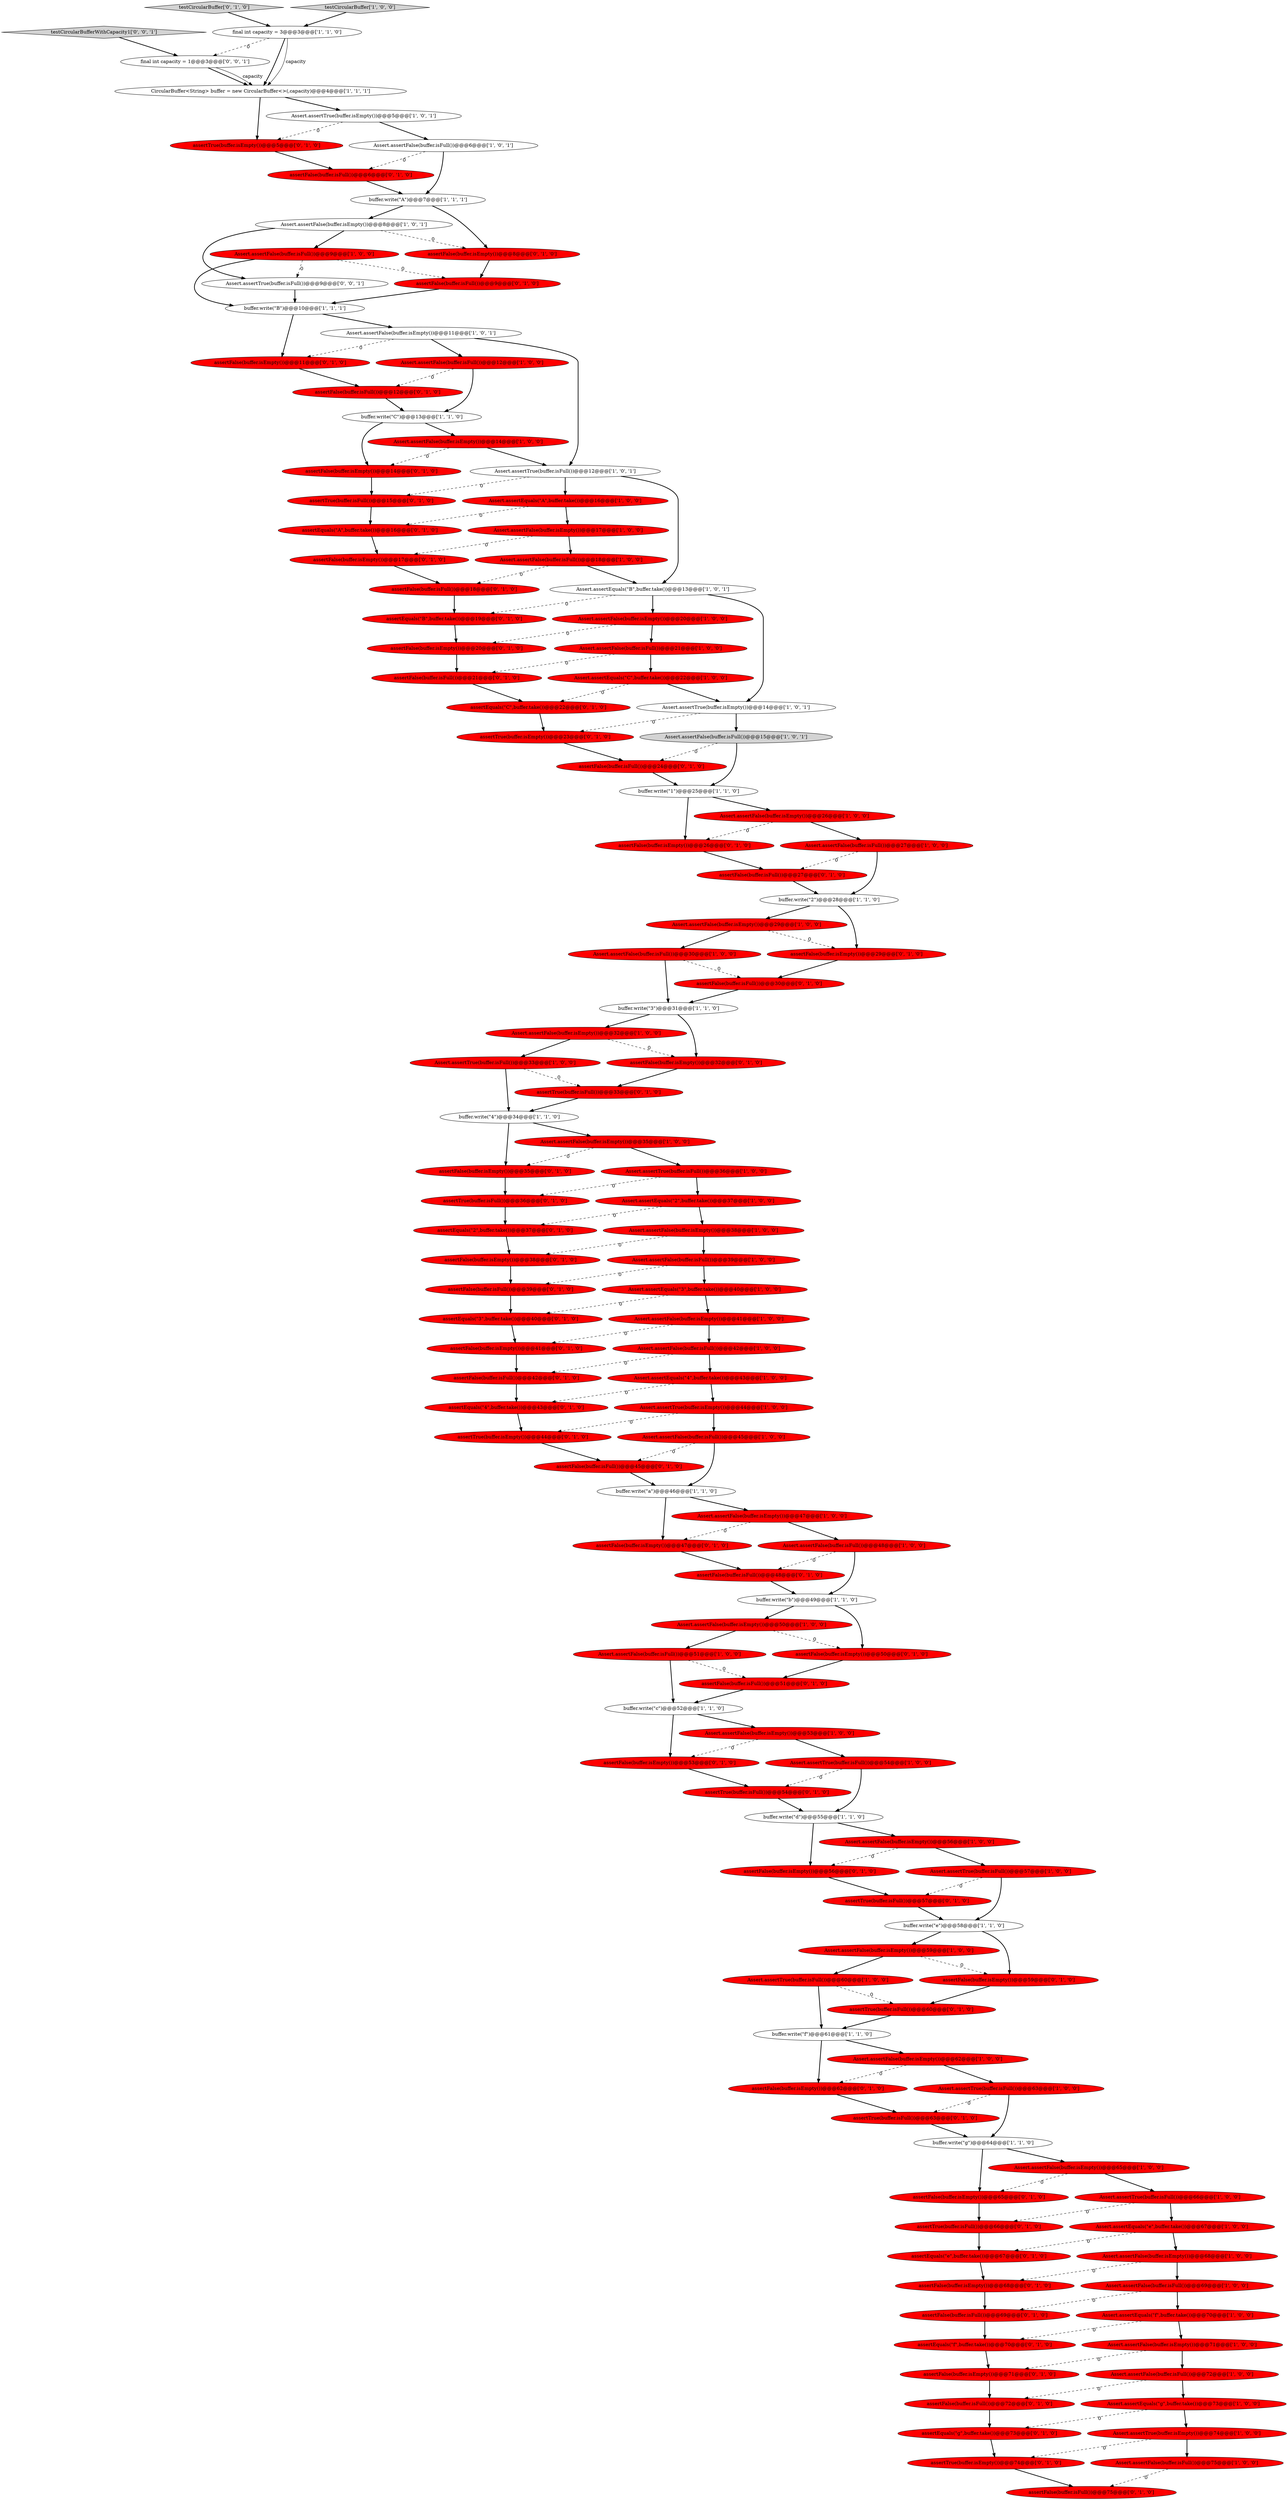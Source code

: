 digraph {
87 [style = filled, label = "assertFalse(buffer.isEmpty())@@@65@@@['0', '1', '0']", fillcolor = red, shape = ellipse image = "AAA1AAABBB2BBB"];
29 [style = filled, label = "Assert.assertFalse(buffer.isEmpty())@@@50@@@['1', '0', '0']", fillcolor = red, shape = ellipse image = "AAA1AAABBB1BBB"];
92 [style = filled, label = "assertFalse(buffer.isEmpty())@@@20@@@['0', '1', '0']", fillcolor = red, shape = ellipse image = "AAA1AAABBB2BBB"];
72 [style = filled, label = "Assert.assertFalse(buffer.isEmpty())@@@8@@@['1', '0', '1']", fillcolor = white, shape = ellipse image = "AAA0AAABBB1BBB"];
66 [style = filled, label = "Assert.assertTrue(buffer.isEmpty())@@@44@@@['1', '0', '0']", fillcolor = red, shape = ellipse image = "AAA1AAABBB1BBB"];
81 [style = filled, label = "assertEquals(\"A\",buffer.take())@@@16@@@['0', '1', '0']", fillcolor = red, shape = ellipse image = "AAA1AAABBB2BBB"];
117 [style = filled, label = "testCircularBuffer['0', '1', '0']", fillcolor = lightgray, shape = diamond image = "AAA0AAABBB2BBB"];
126 [style = filled, label = "assertFalse(buffer.isEmpty())@@@53@@@['0', '1', '0']", fillcolor = red, shape = ellipse image = "AAA1AAABBB2BBB"];
133 [style = filled, label = "testCircularBufferWithCapacity1['0', '0', '1']", fillcolor = lightgray, shape = diamond image = "AAA0AAABBB3BBB"];
106 [style = filled, label = "assertFalse(buffer.isEmpty())@@@35@@@['0', '1', '0']", fillcolor = red, shape = ellipse image = "AAA1AAABBB2BBB"];
93 [style = filled, label = "assertTrue(buffer.isEmpty())@@@23@@@['0', '1', '0']", fillcolor = red, shape = ellipse image = "AAA1AAABBB2BBB"];
125 [style = filled, label = "assertFalse(buffer.isEmpty())@@@26@@@['0', '1', '0']", fillcolor = red, shape = ellipse image = "AAA1AAABBB2BBB"];
0 [style = filled, label = "Assert.assertEquals(\"4\",buffer.take())@@@43@@@['1', '0', '0']", fillcolor = red, shape = ellipse image = "AAA1AAABBB1BBB"];
20 [style = filled, label = "Assert.assertTrue(buffer.isEmpty())@@@14@@@['1', '0', '1']", fillcolor = white, shape = ellipse image = "AAA0AAABBB1BBB"];
38 [style = filled, label = "Assert.assertFalse(buffer.isEmpty())@@@29@@@['1', '0', '0']", fillcolor = red, shape = ellipse image = "AAA1AAABBB1BBB"];
112 [style = filled, label = "assertFalse(buffer.isEmpty())@@@71@@@['0', '1', '0']", fillcolor = red, shape = ellipse image = "AAA1AAABBB2BBB"];
50 [style = filled, label = "Assert.assertFalse(buffer.isEmpty())@@@71@@@['1', '0', '0']", fillcolor = red, shape = ellipse image = "AAA1AAABBB1BBB"];
63 [style = filled, label = "Assert.assertEquals(\"f\",buffer.take())@@@70@@@['1', '0', '0']", fillcolor = red, shape = ellipse image = "AAA1AAABBB1BBB"];
22 [style = filled, label = "buffer.write(\"4\")@@@34@@@['1', '1', '0']", fillcolor = white, shape = ellipse image = "AAA0AAABBB1BBB"];
46 [style = filled, label = "buffer.write(\"f\")@@@61@@@['1', '1', '0']", fillcolor = white, shape = ellipse image = "AAA0AAABBB1BBB"];
15 [style = filled, label = "Assert.assertFalse(buffer.isFull())@@@9@@@['1', '0', '0']", fillcolor = red, shape = ellipse image = "AAA1AAABBB1BBB"];
36 [style = filled, label = "buffer.write(\"2\")@@@28@@@['1', '1', '0']", fillcolor = white, shape = ellipse image = "AAA0AAABBB1BBB"];
23 [style = filled, label = "Assert.assertFalse(buffer.isEmpty())@@@14@@@['1', '0', '0']", fillcolor = red, shape = ellipse image = "AAA1AAABBB1BBB"];
49 [style = filled, label = "Assert.assertFalse(buffer.isFull())@@@6@@@['1', '0', '1']", fillcolor = white, shape = ellipse image = "AAA0AAABBB1BBB"];
47 [style = filled, label = "Assert.assertFalse(buffer.isEmpty())@@@20@@@['1', '0', '0']", fillcolor = red, shape = ellipse image = "AAA1AAABBB1BBB"];
110 [style = filled, label = "assertTrue(buffer.isFull())@@@66@@@['0', '1', '0']", fillcolor = red, shape = ellipse image = "AAA1AAABBB2BBB"];
45 [style = filled, label = "testCircularBuffer['1', '0', '0']", fillcolor = lightgray, shape = diamond image = "AAA0AAABBB1BBB"];
54 [style = filled, label = "Assert.assertEquals(\"g\",buffer.take())@@@73@@@['1', '0', '0']", fillcolor = red, shape = ellipse image = "AAA1AAABBB1BBB"];
94 [style = filled, label = "assertTrue(buffer.isFull())@@@57@@@['0', '1', '0']", fillcolor = red, shape = ellipse image = "AAA1AAABBB2BBB"];
62 [style = filled, label = "Assert.assertFalse(buffer.isEmpty())@@@41@@@['1', '0', '0']", fillcolor = red, shape = ellipse image = "AAA1AAABBB1BBB"];
19 [style = filled, label = "buffer.write(\"A\")@@@7@@@['1', '1', '1']", fillcolor = white, shape = ellipse image = "AAA0AAABBB1BBB"];
83 [style = filled, label = "assertEquals(\"2\",buffer.take())@@@37@@@['0', '1', '0']", fillcolor = red, shape = ellipse image = "AAA1AAABBB2BBB"];
107 [style = filled, label = "assertTrue(buffer.isFull())@@@54@@@['0', '1', '0']", fillcolor = red, shape = ellipse image = "AAA1AAABBB2BBB"];
101 [style = filled, label = "assertFalse(buffer.isFull())@@@18@@@['0', '1', '0']", fillcolor = red, shape = ellipse image = "AAA1AAABBB2BBB"];
97 [style = filled, label = "assertTrue(buffer.isEmpty())@@@5@@@['0', '1', '0']", fillcolor = red, shape = ellipse image = "AAA1AAABBB2BBB"];
103 [style = filled, label = "assertFalse(buffer.isFull())@@@51@@@['0', '1', '0']", fillcolor = red, shape = ellipse image = "AAA1AAABBB2BBB"];
10 [style = filled, label = "Assert.assertFalse(buffer.isEmpty())@@@32@@@['1', '0', '0']", fillcolor = red, shape = ellipse image = "AAA1AAABBB1BBB"];
65 [style = filled, label = "Assert.assertTrue(buffer.isFull())@@@36@@@['1', '0', '0']", fillcolor = red, shape = ellipse image = "AAA1AAABBB1BBB"];
114 [style = filled, label = "assertFalse(buffer.isEmpty())@@@29@@@['0', '1', '0']", fillcolor = red, shape = ellipse image = "AAA1AAABBB2BBB"];
79 [style = filled, label = "assertEquals(\"f\",buffer.take())@@@70@@@['0', '1', '0']", fillcolor = red, shape = ellipse image = "AAA1AAABBB2BBB"];
64 [style = filled, label = "Assert.assertTrue(buffer.isEmpty())@@@5@@@['1', '0', '1']", fillcolor = white, shape = ellipse image = "AAA0AAABBB1BBB"];
85 [style = filled, label = "assertFalse(buffer.isEmpty())@@@41@@@['0', '1', '0']", fillcolor = red, shape = ellipse image = "AAA1AAABBB2BBB"];
41 [style = filled, label = "Assert.assertEquals(\"3\",buffer.take())@@@40@@@['1', '0', '0']", fillcolor = red, shape = ellipse image = "AAA1AAABBB1BBB"];
124 [style = filled, label = "assertEquals(\"3\",buffer.take())@@@40@@@['0', '1', '0']", fillcolor = red, shape = ellipse image = "AAA1AAABBB2BBB"];
69 [style = filled, label = "Assert.assertFalse(buffer.isFull())@@@72@@@['1', '0', '0']", fillcolor = red, shape = ellipse image = "AAA1AAABBB1BBB"];
16 [style = filled, label = "Assert.assertFalse(buffer.isEmpty())@@@38@@@['1', '0', '0']", fillcolor = red, shape = ellipse image = "AAA1AAABBB1BBB"];
96 [style = filled, label = "assertFalse(buffer.isEmpty())@@@62@@@['0', '1', '0']", fillcolor = red, shape = ellipse image = "AAA1AAABBB2BBB"];
88 [style = filled, label = "assertFalse(buffer.isFull())@@@12@@@['0', '1', '0']", fillcolor = red, shape = ellipse image = "AAA1AAABBB2BBB"];
35 [style = filled, label = "Assert.assertFalse(buffer.isEmpty())@@@65@@@['1', '0', '0']", fillcolor = red, shape = ellipse image = "AAA1AAABBB1BBB"];
89 [style = filled, label = "assertFalse(buffer.isEmpty())@@@68@@@['0', '1', '0']", fillcolor = red, shape = ellipse image = "AAA1AAABBB2BBB"];
91 [style = filled, label = "assertFalse(buffer.isEmpty())@@@17@@@['0', '1', '0']", fillcolor = red, shape = ellipse image = "AAA1AAABBB2BBB"];
73 [style = filled, label = "Assert.assertTrue(buffer.isFull())@@@54@@@['1', '0', '0']", fillcolor = red, shape = ellipse image = "AAA1AAABBB1BBB"];
34 [style = filled, label = "Assert.assertFalse(buffer.isEmpty())@@@26@@@['1', '0', '0']", fillcolor = red, shape = ellipse image = "AAA1AAABBB1BBB"];
68 [style = filled, label = "Assert.assertFalse(buffer.isEmpty())@@@62@@@['1', '0', '0']", fillcolor = red, shape = ellipse image = "AAA1AAABBB1BBB"];
71 [style = filled, label = "Assert.assertFalse(buffer.isFull())@@@21@@@['1', '0', '0']", fillcolor = red, shape = ellipse image = "AAA1AAABBB1BBB"];
53 [style = filled, label = "buffer.write(\"3\")@@@31@@@['1', '1', '0']", fillcolor = white, shape = ellipse image = "AAA0AAABBB1BBB"];
2 [style = filled, label = "buffer.write(\"g\")@@@64@@@['1', '1', '0']", fillcolor = white, shape = ellipse image = "AAA0AAABBB1BBB"];
121 [style = filled, label = "assertFalse(buffer.isFull())@@@45@@@['0', '1', '0']", fillcolor = red, shape = ellipse image = "AAA1AAABBB2BBB"];
18 [style = filled, label = "Assert.assertFalse(buffer.isEmpty())@@@68@@@['1', '0', '0']", fillcolor = red, shape = ellipse image = "AAA1AAABBB1BBB"];
109 [style = filled, label = "assertFalse(buffer.isEmpty())@@@38@@@['0', '1', '0']", fillcolor = red, shape = ellipse image = "AAA1AAABBB2BBB"];
4 [style = filled, label = "Assert.assertTrue(buffer.isFull())@@@66@@@['1', '0', '0']", fillcolor = red, shape = ellipse image = "AAA1AAABBB1BBB"];
11 [style = filled, label = "buffer.write(\"b\")@@@49@@@['1', '1', '0']", fillcolor = white, shape = ellipse image = "AAA0AAABBB1BBB"];
43 [style = filled, label = "Assert.assertFalse(buffer.isFull())@@@42@@@['1', '0', '0']", fillcolor = red, shape = ellipse image = "AAA1AAABBB1BBB"];
86 [style = filled, label = "assertFalse(buffer.isEmpty())@@@8@@@['0', '1', '0']", fillcolor = red, shape = ellipse image = "AAA1AAABBB2BBB"];
60 [style = filled, label = "Assert.assertEquals(\"2\",buffer.take())@@@37@@@['1', '0', '0']", fillcolor = red, shape = ellipse image = "AAA1AAABBB1BBB"];
40 [style = filled, label = "Assert.assertFalse(buffer.isEmpty())@@@53@@@['1', '0', '0']", fillcolor = red, shape = ellipse image = "AAA1AAABBB1BBB"];
120 [style = filled, label = "assertFalse(buffer.isFull())@@@72@@@['0', '1', '0']", fillcolor = red, shape = ellipse image = "AAA1AAABBB2BBB"];
134 [style = filled, label = "final int capacity = 1@@@3@@@['0', '0', '1']", fillcolor = white, shape = ellipse image = "AAA0AAABBB3BBB"];
130 [style = filled, label = "assertFalse(buffer.isEmpty())@@@32@@@['0', '1', '0']", fillcolor = red, shape = ellipse image = "AAA1AAABBB2BBB"];
26 [style = filled, label = "Assert.assertFalse(buffer.isEmpty())@@@11@@@['1', '0', '1']", fillcolor = white, shape = ellipse image = "AAA0AAABBB1BBB"];
48 [style = filled, label = "Assert.assertTrue(buffer.isFull())@@@12@@@['1', '0', '1']", fillcolor = white, shape = ellipse image = "AAA0AAABBB1BBB"];
28 [style = filled, label = "Assert.assertFalse(buffer.isEmpty())@@@59@@@['1', '0', '0']", fillcolor = red, shape = ellipse image = "AAA1AAABBB1BBB"];
8 [style = filled, label = "Assert.assertFalse(buffer.isFull())@@@45@@@['1', '0', '0']", fillcolor = red, shape = ellipse image = "AAA1AAABBB1BBB"];
25 [style = filled, label = "Assert.assertFalse(buffer.isFull())@@@18@@@['1', '0', '0']", fillcolor = red, shape = ellipse image = "AAA1AAABBB1BBB"];
70 [style = filled, label = "Assert.assertFalse(buffer.isFull())@@@48@@@['1', '0', '0']", fillcolor = red, shape = ellipse image = "AAA1AAABBB1BBB"];
128 [style = filled, label = "assertTrue(buffer.isEmpty())@@@44@@@['0', '1', '0']", fillcolor = red, shape = ellipse image = "AAA1AAABBB2BBB"];
9 [style = filled, label = "Assert.assertEquals(\"e\",buffer.take())@@@67@@@['1', '0', '0']", fillcolor = red, shape = ellipse image = "AAA1AAABBB1BBB"];
99 [style = filled, label = "assertTrue(buffer.isFull())@@@36@@@['0', '1', '0']", fillcolor = red, shape = ellipse image = "AAA1AAABBB2BBB"];
56 [style = filled, label = "Assert.assertEquals(\"A\",buffer.take())@@@16@@@['1', '0', '0']", fillcolor = red, shape = ellipse image = "AAA1AAABBB1BBB"];
39 [style = filled, label = "Assert.assertFalse(buffer.isEmpty())@@@35@@@['1', '0', '0']", fillcolor = red, shape = ellipse image = "AAA1AAABBB1BBB"];
5 [style = filled, label = "Assert.assertFalse(buffer.isFull())@@@51@@@['1', '0', '0']", fillcolor = red, shape = ellipse image = "AAA1AAABBB1BBB"];
119 [style = filled, label = "assertEquals(\"e\",buffer.take())@@@67@@@['0', '1', '0']", fillcolor = red, shape = ellipse image = "AAA1AAABBB2BBB"];
6 [style = filled, label = "Assert.assertFalse(buffer.isFull())@@@27@@@['1', '0', '0']", fillcolor = red, shape = ellipse image = "AAA1AAABBB1BBB"];
115 [style = filled, label = "assertFalse(buffer.isEmpty())@@@56@@@['0', '1', '0']", fillcolor = red, shape = ellipse image = "AAA1AAABBB2BBB"];
105 [style = filled, label = "assertFalse(buffer.isFull())@@@39@@@['0', '1', '0']", fillcolor = red, shape = ellipse image = "AAA1AAABBB2BBB"];
80 [style = filled, label = "assertFalse(buffer.isEmpty())@@@50@@@['0', '1', '0']", fillcolor = red, shape = ellipse image = "AAA1AAABBB2BBB"];
118 [style = filled, label = "assertTrue(buffer.isFull())@@@15@@@['0', '1', '0']", fillcolor = red, shape = ellipse image = "AAA1AAABBB2BBB"];
59 [style = filled, label = "Assert.assertFalse(buffer.isEmpty())@@@56@@@['1', '0', '0']", fillcolor = red, shape = ellipse image = "AAA1AAABBB1BBB"];
98 [style = filled, label = "assertEquals(\"C\",buffer.take())@@@22@@@['0', '1', '0']", fillcolor = red, shape = ellipse image = "AAA1AAABBB2BBB"];
77 [style = filled, label = "assertFalse(buffer.isEmpty())@@@59@@@['0', '1', '0']", fillcolor = red, shape = ellipse image = "AAA1AAABBB2BBB"];
42 [style = filled, label = "Assert.assertFalse(buffer.isFull())@@@30@@@['1', '0', '0']", fillcolor = red, shape = ellipse image = "AAA1AAABBB1BBB"];
67 [style = filled, label = "final int capacity = 3@@@3@@@['1', '1', '0']", fillcolor = white, shape = ellipse image = "AAA0AAABBB1BBB"];
1 [style = filled, label = "Assert.assertEquals(\"B\",buffer.take())@@@13@@@['1', '0', '1']", fillcolor = white, shape = ellipse image = "AAA0AAABBB1BBB"];
17 [style = filled, label = "Assert.assertFalse(buffer.isFull())@@@75@@@['1', '0', '0']", fillcolor = red, shape = ellipse image = "AAA1AAABBB1BBB"];
14 [style = filled, label = "Assert.assertFalse(buffer.isFull())@@@39@@@['1', '0', '0']", fillcolor = red, shape = ellipse image = "AAA1AAABBB1BBB"];
57 [style = filled, label = "Assert.assertFalse(buffer.isFull())@@@12@@@['1', '0', '0']", fillcolor = red, shape = ellipse image = "AAA1AAABBB1BBB"];
74 [style = filled, label = "assertFalse(buffer.isFull())@@@9@@@['0', '1', '0']", fillcolor = red, shape = ellipse image = "AAA1AAABBB2BBB"];
131 [style = filled, label = "assertFalse(buffer.isFull())@@@6@@@['0', '1', '0']", fillcolor = red, shape = ellipse image = "AAA1AAABBB2BBB"];
75 [style = filled, label = "assertEquals(\"B\",buffer.take())@@@19@@@['0', '1', '0']", fillcolor = red, shape = ellipse image = "AAA1AAABBB2BBB"];
78 [style = filled, label = "assertTrue(buffer.isFull())@@@63@@@['0', '1', '0']", fillcolor = red, shape = ellipse image = "AAA1AAABBB2BBB"];
108 [style = filled, label = "assertFalse(buffer.isEmpty())@@@47@@@['0', '1', '0']", fillcolor = red, shape = ellipse image = "AAA1AAABBB2BBB"];
61 [style = filled, label = "buffer.write(\"C\")@@@13@@@['1', '1', '0']", fillcolor = white, shape = ellipse image = "AAA0AAABBB1BBB"];
82 [style = filled, label = "assertFalse(buffer.isFull())@@@69@@@['0', '1', '0']", fillcolor = red, shape = ellipse image = "AAA1AAABBB2BBB"];
33 [style = filled, label = "Assert.assertTrue(buffer.isFull())@@@63@@@['1', '0', '0']", fillcolor = red, shape = ellipse image = "AAA1AAABBB1BBB"];
132 [style = filled, label = "Assert.assertTrue(buffer.isFull())@@@9@@@['0', '0', '1']", fillcolor = white, shape = ellipse image = "AAA0AAABBB3BBB"];
30 [style = filled, label = "buffer.write(\"a\")@@@46@@@['1', '1', '0']", fillcolor = white, shape = ellipse image = "AAA0AAABBB1BBB"];
44 [style = filled, label = "buffer.write(\"c\")@@@52@@@['1', '1', '0']", fillcolor = white, shape = ellipse image = "AAA0AAABBB1BBB"];
13 [style = filled, label = "Assert.assertFalse(buffer.isEmpty())@@@17@@@['1', '0', '0']", fillcolor = red, shape = ellipse image = "AAA1AAABBB1BBB"];
27 [style = filled, label = "buffer.write(\"1\")@@@25@@@['1', '1', '0']", fillcolor = white, shape = ellipse image = "AAA0AAABBB1BBB"];
102 [style = filled, label = "assertFalse(buffer.isFull())@@@21@@@['0', '1', '0']", fillcolor = red, shape = ellipse image = "AAA1AAABBB2BBB"];
24 [style = filled, label = "Assert.assertTrue(buffer.isFull())@@@57@@@['1', '0', '0']", fillcolor = red, shape = ellipse image = "AAA1AAABBB1BBB"];
52 [style = filled, label = "Assert.assertTrue(buffer.isFull())@@@33@@@['1', '0', '0']", fillcolor = red, shape = ellipse image = "AAA1AAABBB1BBB"];
51 [style = filled, label = "CircularBuffer<String> buffer = new CircularBuffer<>(,capacity)@@@4@@@['1', '1', '1']", fillcolor = white, shape = ellipse image = "AAA0AAABBB1BBB"];
122 [style = filled, label = "assertTrue(buffer.isEmpty())@@@74@@@['0', '1', '0']", fillcolor = red, shape = ellipse image = "AAA1AAABBB2BBB"];
21 [style = filled, label = "buffer.write(\"d\")@@@55@@@['1', '1', '0']", fillcolor = white, shape = ellipse image = "AAA0AAABBB1BBB"];
31 [style = filled, label = "buffer.write(\"B\")@@@10@@@['1', '1', '1']", fillcolor = white, shape = ellipse image = "AAA0AAABBB1BBB"];
104 [style = filled, label = "assertFalse(buffer.isFull())@@@27@@@['0', '1', '0']", fillcolor = red, shape = ellipse image = "AAA1AAABBB2BBB"];
123 [style = filled, label = "assertFalse(buffer.isFull())@@@30@@@['0', '1', '0']", fillcolor = red, shape = ellipse image = "AAA1AAABBB2BBB"];
12 [style = filled, label = "Assert.assertFalse(buffer.isFull())@@@69@@@['1', '0', '0']", fillcolor = red, shape = ellipse image = "AAA1AAABBB1BBB"];
84 [style = filled, label = "assertFalse(buffer.isFull())@@@75@@@['0', '1', '0']", fillcolor = red, shape = ellipse image = "AAA1AAABBB2BBB"];
58 [style = filled, label = "Assert.assertEquals(\"C\",buffer.take())@@@22@@@['1', '0', '0']", fillcolor = red, shape = ellipse image = "AAA1AAABBB1BBB"];
32 [style = filled, label = "Assert.assertFalse(buffer.isFull())@@@15@@@['1', '0', '1']", fillcolor = lightgray, shape = ellipse image = "AAA0AAABBB1BBB"];
95 [style = filled, label = "assertFalse(buffer.isFull())@@@48@@@['0', '1', '0']", fillcolor = red, shape = ellipse image = "AAA1AAABBB2BBB"];
116 [style = filled, label = "assertFalse(buffer.isEmpty())@@@14@@@['0', '1', '0']", fillcolor = red, shape = ellipse image = "AAA1AAABBB2BBB"];
90 [style = filled, label = "assertEquals(\"g\",buffer.take())@@@73@@@['0', '1', '0']", fillcolor = red, shape = ellipse image = "AAA1AAABBB2BBB"];
37 [style = filled, label = "buffer.write(\"e\")@@@58@@@['1', '1', '0']", fillcolor = white, shape = ellipse image = "AAA0AAABBB1BBB"];
127 [style = filled, label = "assertFalse(buffer.isFull())@@@42@@@['0', '1', '0']", fillcolor = red, shape = ellipse image = "AAA1AAABBB2BBB"];
129 [style = filled, label = "assertFalse(buffer.isFull())@@@24@@@['0', '1', '0']", fillcolor = red, shape = ellipse image = "AAA1AAABBB2BBB"];
7 [style = filled, label = "Assert.assertTrue(buffer.isFull())@@@60@@@['1', '0', '0']", fillcolor = red, shape = ellipse image = "AAA1AAABBB1BBB"];
111 [style = filled, label = "assertTrue(buffer.isFull())@@@60@@@['0', '1', '0']", fillcolor = red, shape = ellipse image = "AAA1AAABBB2BBB"];
100 [style = filled, label = "assertEquals(\"4\",buffer.take())@@@43@@@['0', '1', '0']", fillcolor = red, shape = ellipse image = "AAA1AAABBB2BBB"];
55 [style = filled, label = "Assert.assertFalse(buffer.isEmpty())@@@47@@@['1', '0', '0']", fillcolor = red, shape = ellipse image = "AAA1AAABBB1BBB"];
113 [style = filled, label = "assertFalse(buffer.isEmpty())@@@11@@@['0', '1', '0']", fillcolor = red, shape = ellipse image = "AAA1AAABBB2BBB"];
76 [style = filled, label = "assertTrue(buffer.isFull())@@@33@@@['0', '1', '0']", fillcolor = red, shape = ellipse image = "AAA1AAABBB2BBB"];
3 [style = filled, label = "Assert.assertTrue(buffer.isEmpty())@@@74@@@['1', '0', '0']", fillcolor = red, shape = ellipse image = "AAA1AAABBB1BBB"];
2->35 [style = bold, label=""];
8->30 [style = bold, label=""];
127->100 [style = bold, label=""];
65->60 [style = bold, label=""];
122->84 [style = bold, label=""];
59->115 [style = dashed, label="0"];
69->120 [style = dashed, label="0"];
25->1 [style = bold, label=""];
29->5 [style = bold, label=""];
37->28 [style = bold, label=""];
90->122 [style = bold, label=""];
51->97 [style = bold, label=""];
12->82 [style = dashed, label="0"];
94->37 [style = bold, label=""];
99->83 [style = bold, label=""];
80->103 [style = bold, label=""];
13->91 [style = dashed, label="0"];
107->21 [style = bold, label=""];
74->31 [style = bold, label=""];
110->119 [style = bold, label=""];
70->11 [style = bold, label=""];
11->29 [style = bold, label=""];
116->118 [style = bold, label=""];
73->21 [style = bold, label=""];
126->107 [style = bold, label=""];
1->20 [style = bold, label=""];
56->81 [style = dashed, label="0"];
10->130 [style = dashed, label="0"];
93->129 [style = bold, label=""];
72->15 [style = bold, label=""];
38->42 [style = bold, label=""];
58->98 [style = dashed, label="0"];
105->124 [style = bold, label=""];
71->58 [style = bold, label=""];
0->66 [style = bold, label=""];
125->104 [style = bold, label=""];
25->101 [style = dashed, label="0"];
58->20 [style = bold, label=""];
32->129 [style = dashed, label="0"];
92->102 [style = bold, label=""];
62->85 [style = dashed, label="0"];
47->92 [style = dashed, label="0"];
26->57 [style = bold, label=""];
8->121 [style = dashed, label="0"];
16->14 [style = bold, label=""];
43->0 [style = bold, label=""];
9->119 [style = dashed, label="0"];
39->106 [style = dashed, label="0"];
63->50 [style = bold, label=""];
54->3 [style = bold, label=""];
48->1 [style = bold, label=""];
111->46 [style = bold, label=""];
112->120 [style = bold, label=""];
42->123 [style = dashed, label="0"];
68->96 [style = dashed, label="0"];
63->79 [style = dashed, label="0"];
13->25 [style = bold, label=""];
6->104 [style = dashed, label="0"];
37->77 [style = bold, label=""];
72->132 [style = bold, label=""];
54->90 [style = dashed, label="0"];
50->69 [style = bold, label=""];
57->61 [style = bold, label=""];
7->46 [style = bold, label=""];
60->16 [style = bold, label=""];
103->44 [style = bold, label=""];
49->131 [style = dashed, label="0"];
119->89 [style = bold, label=""];
66->8 [style = bold, label=""];
12->63 [style = bold, label=""];
18->12 [style = bold, label=""];
67->134 [style = dashed, label="0"];
98->93 [style = bold, label=""];
19->86 [style = bold, label=""];
55->108 [style = dashed, label="0"];
21->59 [style = bold, label=""];
60->83 [style = dashed, label="0"];
121->30 [style = bold, label=""];
72->86 [style = dashed, label="0"];
118->81 [style = bold, label=""];
22->106 [style = bold, label=""];
41->124 [style = dashed, label="0"];
19->72 [style = bold, label=""];
23->48 [style = bold, label=""];
91->101 [style = bold, label=""];
117->67 [style = bold, label=""];
86->74 [style = bold, label=""];
106->99 [style = bold, label=""];
62->43 [style = bold, label=""];
101->75 [style = bold, label=""];
20->93 [style = dashed, label="0"];
15->31 [style = bold, label=""];
17->84 [style = dashed, label="0"];
52->76 [style = dashed, label="0"];
56->13 [style = bold, label=""];
124->85 [style = bold, label=""];
29->80 [style = dashed, label="0"];
33->78 [style = dashed, label="0"];
46->68 [style = bold, label=""];
133->134 [style = bold, label=""];
67->51 [style = bold, label=""];
53->130 [style = bold, label=""];
128->121 [style = bold, label=""];
53->10 [style = bold, label=""];
26->48 [style = bold, label=""];
114->123 [style = bold, label=""];
81->91 [style = bold, label=""];
14->105 [style = dashed, label="0"];
28->77 [style = dashed, label="0"];
131->19 [style = bold, label=""];
66->128 [style = dashed, label="0"];
4->9 [style = bold, label=""];
4->110 [style = dashed, label="0"];
18->89 [style = dashed, label="0"];
67->51 [style = solid, label="capacity"];
57->88 [style = dashed, label="0"];
77->111 [style = bold, label=""];
30->108 [style = bold, label=""];
64->97 [style = dashed, label="0"];
102->98 [style = bold, label=""];
35->87 [style = dashed, label="0"];
48->118 [style = dashed, label="0"];
78->2 [style = bold, label=""];
46->96 [style = bold, label=""];
32->27 [style = bold, label=""];
97->131 [style = bold, label=""];
104->36 [style = bold, label=""];
52->22 [style = bold, label=""];
115->94 [style = bold, label=""];
79->112 [style = bold, label=""];
34->125 [style = dashed, label="0"];
43->127 [style = dashed, label="0"];
27->125 [style = bold, label=""];
26->113 [style = dashed, label="0"];
55->70 [style = bold, label=""];
71->102 [style = dashed, label="0"];
31->26 [style = bold, label=""];
109->105 [style = bold, label=""];
132->31 [style = bold, label=""];
27->34 [style = bold, label=""];
9->18 [style = bold, label=""];
23->116 [style = dashed, label="0"];
108->95 [style = bold, label=""];
65->99 [style = dashed, label="0"];
5->44 [style = bold, label=""];
130->76 [style = bold, label=""];
51->64 [style = bold, label=""];
61->23 [style = bold, label=""];
49->19 [style = bold, label=""];
7->111 [style = dashed, label="0"];
50->112 [style = dashed, label="0"];
70->95 [style = dashed, label="0"];
31->113 [style = bold, label=""];
22->39 [style = bold, label=""];
3->17 [style = bold, label=""];
88->61 [style = bold, label=""];
100->128 [style = bold, label=""];
1->75 [style = dashed, label="0"];
89->82 [style = bold, label=""];
36->114 [style = bold, label=""];
5->103 [style = dashed, label="0"];
3->122 [style = dashed, label="0"];
38->114 [style = dashed, label="0"];
15->132 [style = dashed, label="0"];
14->41 [style = bold, label=""];
33->2 [style = bold, label=""];
41->62 [style = bold, label=""];
83->109 [style = bold, label=""];
76->22 [style = bold, label=""];
95->11 [style = bold, label=""];
134->51 [style = bold, label=""];
48->56 [style = bold, label=""];
11->80 [style = bold, label=""];
24->94 [style = dashed, label="0"];
129->27 [style = bold, label=""];
40->126 [style = dashed, label="0"];
16->109 [style = dashed, label="0"];
69->54 [style = bold, label=""];
68->33 [style = bold, label=""];
28->7 [style = bold, label=""];
44->40 [style = bold, label=""];
96->78 [style = bold, label=""];
20->32 [style = bold, label=""];
120->90 [style = bold, label=""];
45->67 [style = bold, label=""];
123->53 [style = bold, label=""];
39->65 [style = bold, label=""];
40->73 [style = bold, label=""];
134->51 [style = solid, label="capacity"];
6->36 [style = bold, label=""];
10->52 [style = bold, label=""];
35->4 [style = bold, label=""];
44->126 [style = bold, label=""];
0->100 [style = dashed, label="0"];
47->71 [style = bold, label=""];
30->55 [style = bold, label=""];
2->87 [style = bold, label=""];
73->107 [style = dashed, label="0"];
85->127 [style = bold, label=""];
15->74 [style = dashed, label="0"];
1->47 [style = bold, label=""];
34->6 [style = bold, label=""];
82->79 [style = bold, label=""];
24->37 [style = bold, label=""];
21->115 [style = bold, label=""];
59->24 [style = bold, label=""];
61->116 [style = bold, label=""];
64->49 [style = bold, label=""];
36->38 [style = bold, label=""];
75->92 [style = bold, label=""];
87->110 [style = bold, label=""];
42->53 [style = bold, label=""];
113->88 [style = bold, label=""];
}
